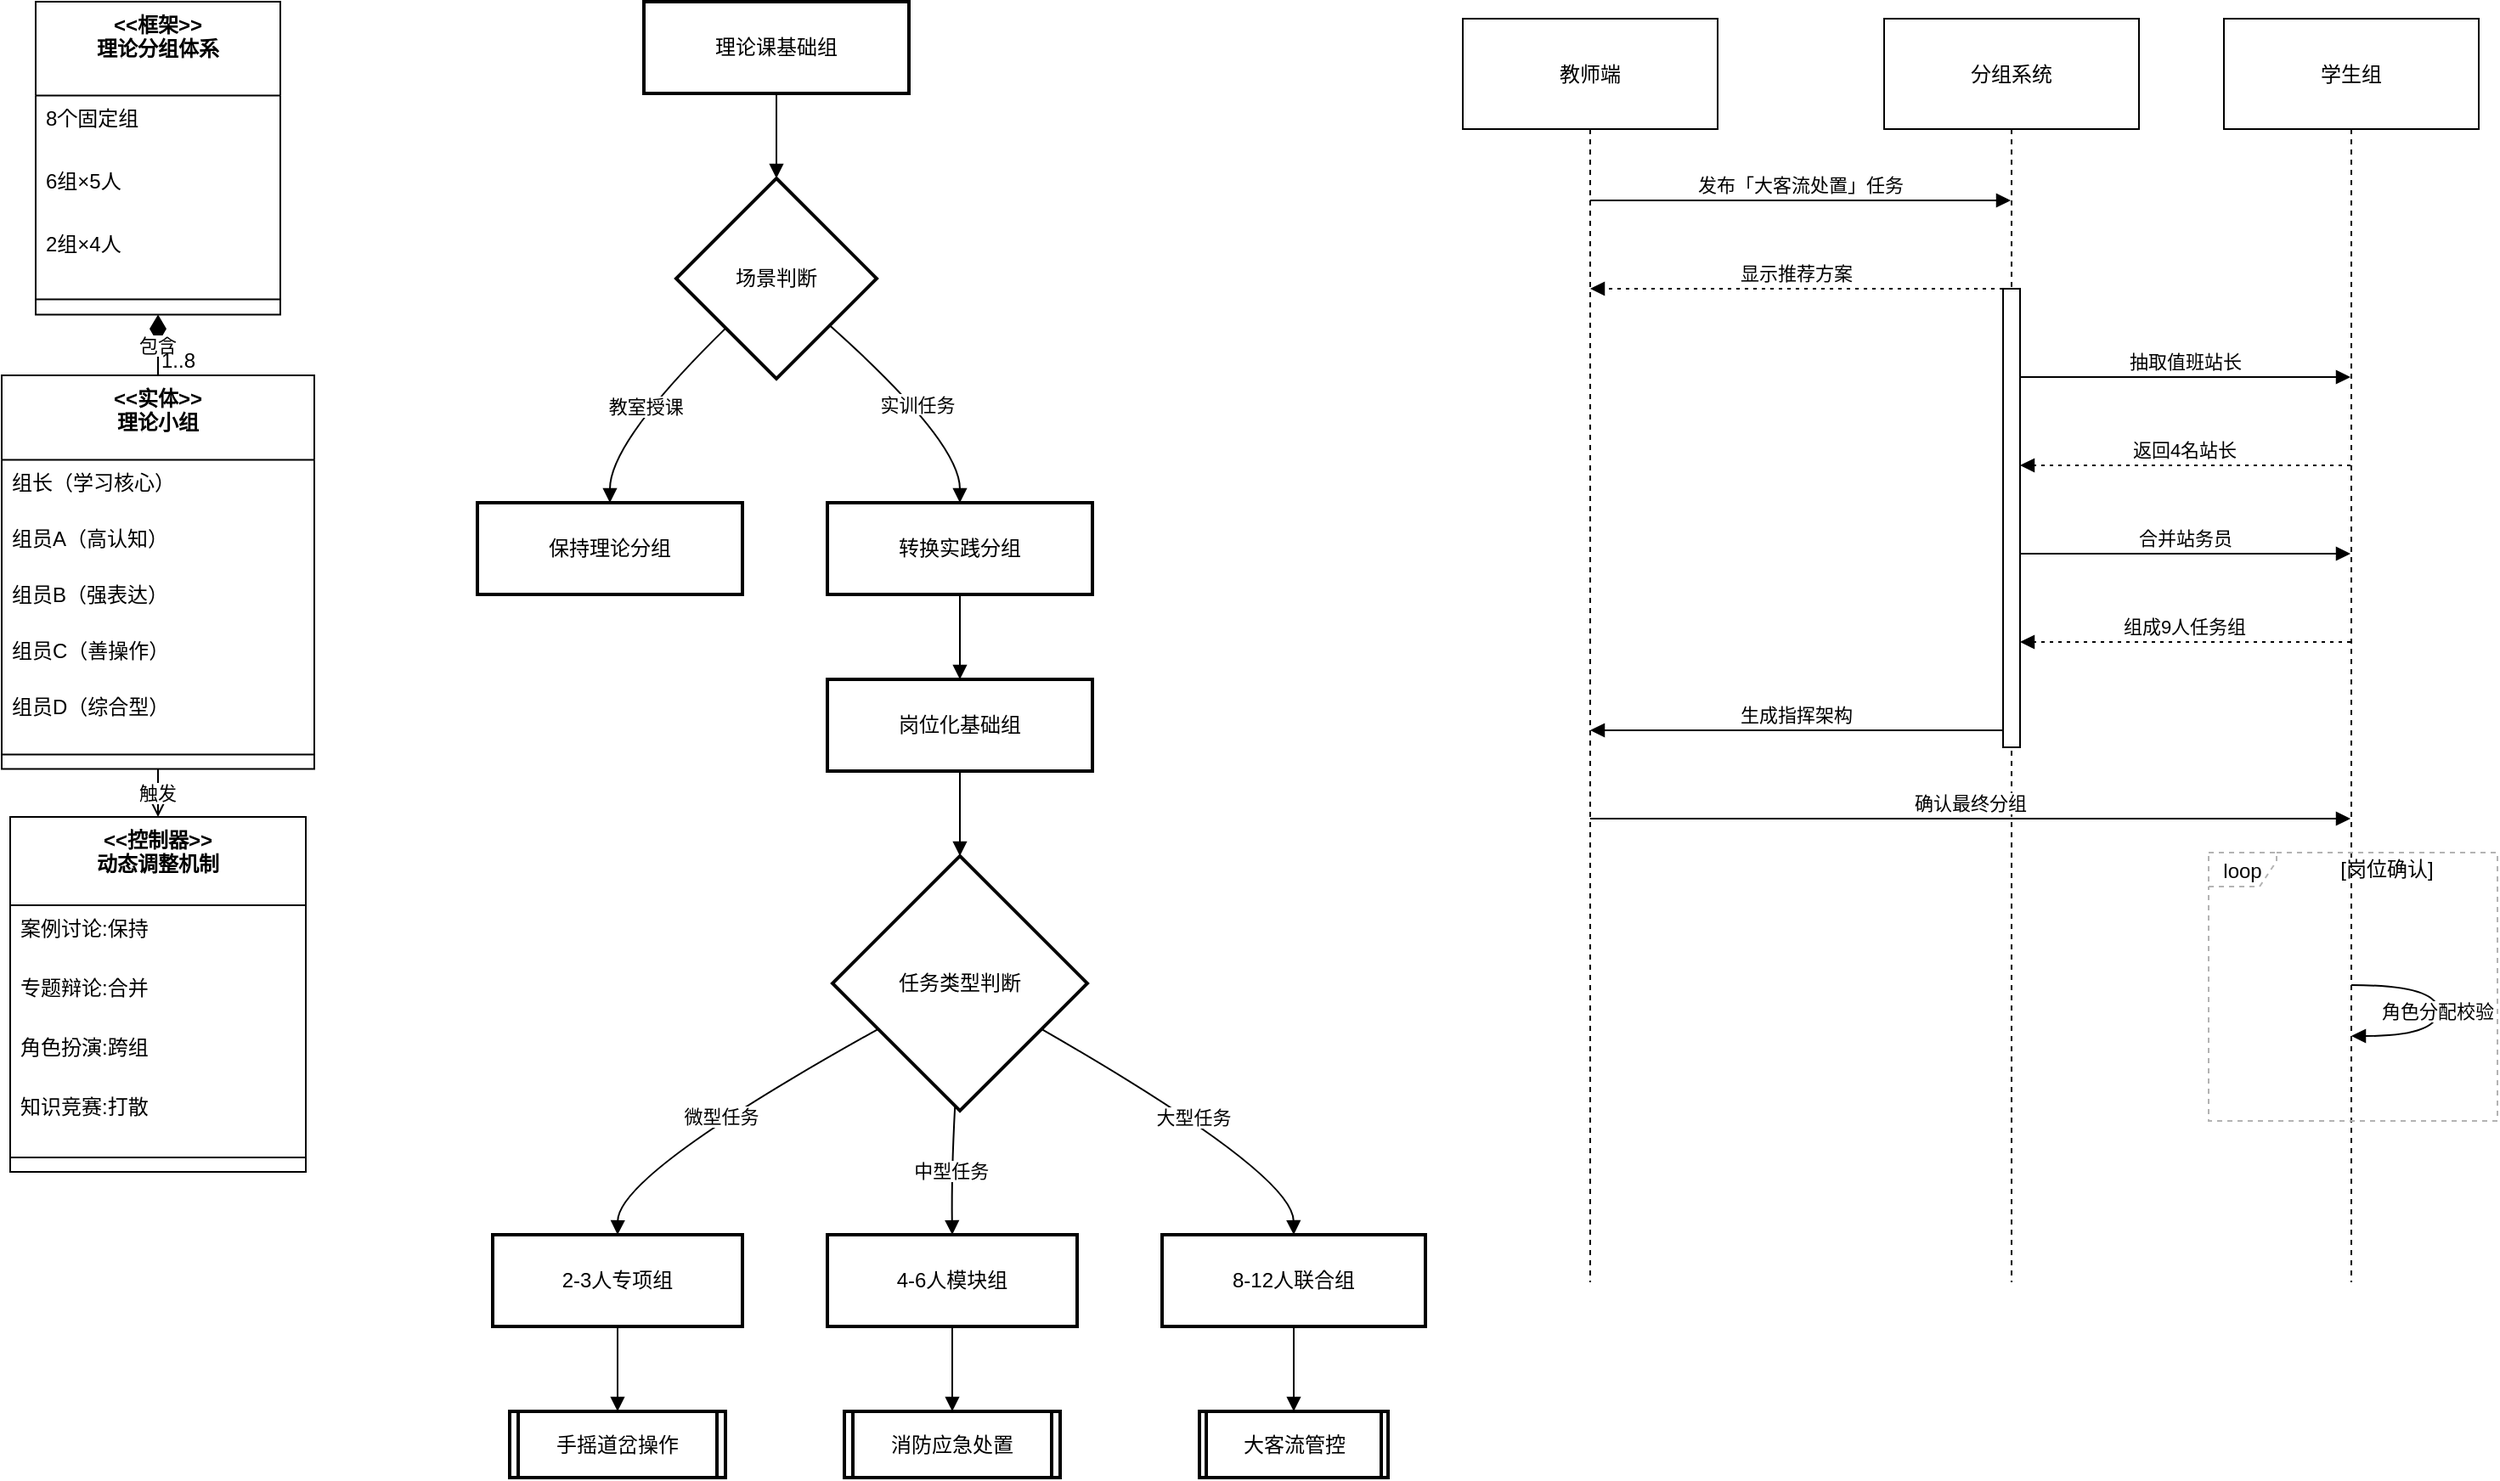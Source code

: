 <mxfile version="26.0.15">
  <diagram name="第 1 页" id="Wyhzo4F-K26CVkKRJySo">
    <mxGraphModel dx="1120" dy="468" grid="1" gridSize="10" guides="1" tooltips="1" connect="1" arrows="1" fold="1" page="1" pageScale="1" pageWidth="1169" pageHeight="827" math="0" shadow="0">
      <root>
        <mxCell id="0" />
        <mxCell id="1" parent="0" />
        <mxCell id="IVZfeIHwMEjzQ3ALkXOt-1" value="&lt;&lt;框架&gt;&gt;&#xa;理论分组体系" style="swimlane;fontStyle=1;align=center;verticalAlign=top;childLayout=stackLayout;horizontal=1;startSize=55.2;horizontalStack=0;resizeParent=1;resizeParentMax=0;resizeLast=0;collapsible=0;marginBottom=0;" vertex="1" parent="1">
          <mxGeometry x="40" y="20" width="144" height="184.2" as="geometry" />
        </mxCell>
        <mxCell id="IVZfeIHwMEjzQ3ALkXOt-2" value="8个固定组" style="text;strokeColor=none;fillColor=none;align=left;verticalAlign=top;spacingLeft=4;spacingRight=4;overflow=hidden;rotatable=0;points=[[0,0.5],[1,0.5]];portConstraint=eastwest;" vertex="1" parent="IVZfeIHwMEjzQ3ALkXOt-1">
          <mxGeometry y="55.2" width="144" height="37" as="geometry" />
        </mxCell>
        <mxCell id="IVZfeIHwMEjzQ3ALkXOt-3" value="6组×5人" style="text;strokeColor=none;fillColor=none;align=left;verticalAlign=top;spacingLeft=4;spacingRight=4;overflow=hidden;rotatable=0;points=[[0,0.5],[1,0.5]];portConstraint=eastwest;" vertex="1" parent="IVZfeIHwMEjzQ3ALkXOt-1">
          <mxGeometry y="92.2" width="144" height="37" as="geometry" />
        </mxCell>
        <mxCell id="IVZfeIHwMEjzQ3ALkXOt-4" value="2组×4人" style="text;strokeColor=none;fillColor=none;align=left;verticalAlign=top;spacingLeft=4;spacingRight=4;overflow=hidden;rotatable=0;points=[[0,0.5],[1,0.5]];portConstraint=eastwest;" vertex="1" parent="IVZfeIHwMEjzQ3ALkXOt-1">
          <mxGeometry y="129.2" width="144" height="37" as="geometry" />
        </mxCell>
        <mxCell id="IVZfeIHwMEjzQ3ALkXOt-5" style="line;strokeWidth=1;fillColor=none;align=left;verticalAlign=middle;spacingTop=-1;spacingLeft=3;spacingRight=3;rotatable=0;labelPosition=right;points=[];portConstraint=eastwest;strokeColor=inherit;" vertex="1" parent="IVZfeIHwMEjzQ3ALkXOt-1">
          <mxGeometry y="166.2" width="144" height="18" as="geometry" />
        </mxCell>
        <mxCell id="IVZfeIHwMEjzQ3ALkXOt-6" value="&lt;&lt;实体&gt;&gt;&#xa;理论小组" style="swimlane;fontStyle=1;align=center;verticalAlign=top;childLayout=stackLayout;horizontal=1;startSize=49.714;horizontalStack=0;resizeParent=1;resizeParentMax=0;resizeLast=0;collapsible=0;marginBottom=0;" vertex="1" parent="1">
          <mxGeometry x="20" y="240" width="184" height="231.714" as="geometry" />
        </mxCell>
        <mxCell id="IVZfeIHwMEjzQ3ALkXOt-7" value="组长（学习核心）" style="text;strokeColor=none;fillColor=none;align=left;verticalAlign=top;spacingLeft=4;spacingRight=4;overflow=hidden;rotatable=0;points=[[0,0.5],[1,0.5]];portConstraint=eastwest;" vertex="1" parent="IVZfeIHwMEjzQ3ALkXOt-6">
          <mxGeometry y="49.714" width="184" height="33" as="geometry" />
        </mxCell>
        <mxCell id="IVZfeIHwMEjzQ3ALkXOt-8" value="组员A（高认知）" style="text;strokeColor=none;fillColor=none;align=left;verticalAlign=top;spacingLeft=4;spacingRight=4;overflow=hidden;rotatable=0;points=[[0,0.5],[1,0.5]];portConstraint=eastwest;" vertex="1" parent="IVZfeIHwMEjzQ3ALkXOt-6">
          <mxGeometry y="82.714" width="184" height="33" as="geometry" />
        </mxCell>
        <mxCell id="IVZfeIHwMEjzQ3ALkXOt-9" value="组员B（强表达）" style="text;strokeColor=none;fillColor=none;align=left;verticalAlign=top;spacingLeft=4;spacingRight=4;overflow=hidden;rotatable=0;points=[[0,0.5],[1,0.5]];portConstraint=eastwest;" vertex="1" parent="IVZfeIHwMEjzQ3ALkXOt-6">
          <mxGeometry y="115.714" width="184" height="33" as="geometry" />
        </mxCell>
        <mxCell id="IVZfeIHwMEjzQ3ALkXOt-10" value="组员C（善操作）" style="text;strokeColor=none;fillColor=none;align=left;verticalAlign=top;spacingLeft=4;spacingRight=4;overflow=hidden;rotatable=0;points=[[0,0.5],[1,0.5]];portConstraint=eastwest;" vertex="1" parent="IVZfeIHwMEjzQ3ALkXOt-6">
          <mxGeometry y="148.714" width="184" height="33" as="geometry" />
        </mxCell>
        <mxCell id="IVZfeIHwMEjzQ3ALkXOt-11" value="组员D（综合型）" style="text;strokeColor=none;fillColor=none;align=left;verticalAlign=top;spacingLeft=4;spacingRight=4;overflow=hidden;rotatable=0;points=[[0,0.5],[1,0.5]];portConstraint=eastwest;" vertex="1" parent="IVZfeIHwMEjzQ3ALkXOt-6">
          <mxGeometry y="181.714" width="184" height="33" as="geometry" />
        </mxCell>
        <mxCell id="IVZfeIHwMEjzQ3ALkXOt-12" style="line;strokeWidth=1;fillColor=none;align=left;verticalAlign=middle;spacingTop=-1;spacingLeft=3;spacingRight=3;rotatable=0;labelPosition=right;points=[];portConstraint=eastwest;strokeColor=inherit;" vertex="1" parent="IVZfeIHwMEjzQ3ALkXOt-6">
          <mxGeometry y="214.714" width="184" height="17" as="geometry" />
        </mxCell>
        <mxCell id="IVZfeIHwMEjzQ3ALkXOt-13" value="&lt;&lt;控制器&gt;&gt;&#xa;动态调整机制" style="swimlane;fontStyle=1;align=center;verticalAlign=top;childLayout=stackLayout;horizontal=1;startSize=52;horizontalStack=0;resizeParent=1;resizeParentMax=0;resizeLast=0;collapsible=0;marginBottom=0;" vertex="1" parent="1">
          <mxGeometry x="25" y="500" width="174" height="209" as="geometry" />
        </mxCell>
        <mxCell id="IVZfeIHwMEjzQ3ALkXOt-14" value="案例讨论:保持" style="text;strokeColor=none;fillColor=none;align=left;verticalAlign=top;spacingLeft=4;spacingRight=4;overflow=hidden;rotatable=0;points=[[0,0.5],[1,0.5]];portConstraint=eastwest;" vertex="1" parent="IVZfeIHwMEjzQ3ALkXOt-13">
          <mxGeometry y="52" width="174" height="35" as="geometry" />
        </mxCell>
        <mxCell id="IVZfeIHwMEjzQ3ALkXOt-15" value="专题辩论:合并" style="text;strokeColor=none;fillColor=none;align=left;verticalAlign=top;spacingLeft=4;spacingRight=4;overflow=hidden;rotatable=0;points=[[0,0.5],[1,0.5]];portConstraint=eastwest;" vertex="1" parent="IVZfeIHwMEjzQ3ALkXOt-13">
          <mxGeometry y="87" width="174" height="35" as="geometry" />
        </mxCell>
        <mxCell id="IVZfeIHwMEjzQ3ALkXOt-16" value="角色扮演:跨组" style="text;strokeColor=none;fillColor=none;align=left;verticalAlign=top;spacingLeft=4;spacingRight=4;overflow=hidden;rotatable=0;points=[[0,0.5],[1,0.5]];portConstraint=eastwest;" vertex="1" parent="IVZfeIHwMEjzQ3ALkXOt-13">
          <mxGeometry y="122" width="174" height="35" as="geometry" />
        </mxCell>
        <mxCell id="IVZfeIHwMEjzQ3ALkXOt-17" value="知识竞赛:打散" style="text;strokeColor=none;fillColor=none;align=left;verticalAlign=top;spacingLeft=4;spacingRight=4;overflow=hidden;rotatable=0;points=[[0,0.5],[1,0.5]];portConstraint=eastwest;" vertex="1" parent="IVZfeIHwMEjzQ3ALkXOt-13">
          <mxGeometry y="157" width="174" height="35" as="geometry" />
        </mxCell>
        <mxCell id="IVZfeIHwMEjzQ3ALkXOt-18" style="line;strokeWidth=1;fillColor=none;align=left;verticalAlign=middle;spacingTop=-1;spacingLeft=3;spacingRight=3;rotatable=0;labelPosition=right;points=[];portConstraint=eastwest;strokeColor=inherit;" vertex="1" parent="IVZfeIHwMEjzQ3ALkXOt-13">
          <mxGeometry y="192" width="174" height="17" as="geometry" />
        </mxCell>
        <mxCell id="IVZfeIHwMEjzQ3ALkXOt-19" value="包含" style="curved=1;startArrow=diamondThin;startSize=14;startFill=1;endArrow=none;exitX=0.5;exitY=1;entryX=0.5;entryY=0;rounded=0;" edge="1" parent="1" source="IVZfeIHwMEjzQ3ALkXOt-1" target="IVZfeIHwMEjzQ3ALkXOt-6">
          <mxGeometry relative="1" as="geometry">
            <Array as="points" />
          </mxGeometry>
        </mxCell>
        <mxCell id="IVZfeIHwMEjzQ3ALkXOt-20" value="1..8" style="edgeLabel;resizable=0;labelBackgroundColor=none;fontSize=12;align=left;verticalAlign=bottom;" vertex="1" parent="IVZfeIHwMEjzQ3ALkXOt-19">
          <mxGeometry x="1" relative="1" as="geometry" />
        </mxCell>
        <mxCell id="IVZfeIHwMEjzQ3ALkXOt-21" value="触发" style="curved=1;startArrow=none;endArrow=open;endSize=12;exitX=0.5;exitY=1;entryX=0.5;entryY=0;rounded=0;" edge="1" parent="1" source="IVZfeIHwMEjzQ3ALkXOt-6" target="IVZfeIHwMEjzQ3ALkXOt-13">
          <mxGeometry relative="1" as="geometry">
            <Array as="points" />
          </mxGeometry>
        </mxCell>
        <mxCell id="IVZfeIHwMEjzQ3ALkXOt-22" value="理论课基础组" style="whiteSpace=wrap;strokeWidth=2;" vertex="1" parent="1">
          <mxGeometry x="398" y="20" width="156" height="54" as="geometry" />
        </mxCell>
        <mxCell id="IVZfeIHwMEjzQ3ALkXOt-23" value="场景判断" style="rhombus;strokeWidth=2;whiteSpace=wrap;" vertex="1" parent="1">
          <mxGeometry x="417" y="124" width="118" height="118" as="geometry" />
        </mxCell>
        <mxCell id="IVZfeIHwMEjzQ3ALkXOt-24" value="保持理论分组" style="whiteSpace=wrap;strokeWidth=2;" vertex="1" parent="1">
          <mxGeometry x="300" y="315" width="156" height="54" as="geometry" />
        </mxCell>
        <mxCell id="IVZfeIHwMEjzQ3ALkXOt-25" value="转换实践分组" style="whiteSpace=wrap;strokeWidth=2;" vertex="1" parent="1">
          <mxGeometry x="506" y="315" width="156" height="54" as="geometry" />
        </mxCell>
        <mxCell id="IVZfeIHwMEjzQ3ALkXOt-26" value="岗位化基础组" style="whiteSpace=wrap;strokeWidth=2;" vertex="1" parent="1">
          <mxGeometry x="506" y="419" width="156" height="54" as="geometry" />
        </mxCell>
        <mxCell id="IVZfeIHwMEjzQ3ALkXOt-27" value="任务类型判断" style="rhombus;strokeWidth=2;whiteSpace=wrap;" vertex="1" parent="1">
          <mxGeometry x="509" y="523" width="150" height="150" as="geometry" />
        </mxCell>
        <mxCell id="IVZfeIHwMEjzQ3ALkXOt-28" value="2-3人专项组" style="whiteSpace=wrap;strokeWidth=2;" vertex="1" parent="1">
          <mxGeometry x="309" y="746" width="147" height="54" as="geometry" />
        </mxCell>
        <mxCell id="IVZfeIHwMEjzQ3ALkXOt-29" value="4-6人模块组" style="whiteSpace=wrap;strokeWidth=2;" vertex="1" parent="1">
          <mxGeometry x="506" y="746" width="147" height="54" as="geometry" />
        </mxCell>
        <mxCell id="IVZfeIHwMEjzQ3ALkXOt-30" value="8-12人联合组" style="whiteSpace=wrap;strokeWidth=2;" vertex="1" parent="1">
          <mxGeometry x="703" y="746" width="155" height="54" as="geometry" />
        </mxCell>
        <mxCell id="IVZfeIHwMEjzQ3ALkXOt-31" value="手摇道岔操作" style="strokeWidth=2;shape=process;whiteSpace=wrap;size=0.04;" vertex="1" parent="1">
          <mxGeometry x="319" y="850" width="127" height="39" as="geometry" />
        </mxCell>
        <mxCell id="IVZfeIHwMEjzQ3ALkXOt-32" value="消防应急处置" style="strokeWidth=2;shape=process;whiteSpace=wrap;size=0.04;" vertex="1" parent="1">
          <mxGeometry x="516" y="850" width="127" height="39" as="geometry" />
        </mxCell>
        <mxCell id="IVZfeIHwMEjzQ3ALkXOt-33" value="大客流管控" style="strokeWidth=2;shape=process;whiteSpace=wrap;size=0.04;" vertex="1" parent="1">
          <mxGeometry x="725" y="850" width="111" height="39" as="geometry" />
        </mxCell>
        <mxCell id="IVZfeIHwMEjzQ3ALkXOt-34" value="" style="curved=1;startArrow=none;endArrow=block;exitX=0.5;exitY=1;entryX=0.5;entryY=0;rounded=0;" edge="1" parent="1" source="IVZfeIHwMEjzQ3ALkXOt-22" target="IVZfeIHwMEjzQ3ALkXOt-23">
          <mxGeometry relative="1" as="geometry">
            <Array as="points" />
          </mxGeometry>
        </mxCell>
        <mxCell id="IVZfeIHwMEjzQ3ALkXOt-35" value="教室授课" style="curved=1;startArrow=none;endArrow=block;exitX=0;exitY=0.99;entryX=0.5;entryY=0;rounded=0;" edge="1" parent="1" source="IVZfeIHwMEjzQ3ALkXOt-23" target="IVZfeIHwMEjzQ3ALkXOt-24">
          <mxGeometry relative="1" as="geometry">
            <Array as="points">
              <mxPoint x="378" y="279" />
            </Array>
          </mxGeometry>
        </mxCell>
        <mxCell id="IVZfeIHwMEjzQ3ALkXOt-36" value="实训任务" style="curved=1;startArrow=none;endArrow=block;exitX=1;exitY=0.94;entryX=0.5;entryY=0;rounded=0;" edge="1" parent="1" source="IVZfeIHwMEjzQ3ALkXOt-23" target="IVZfeIHwMEjzQ3ALkXOt-25">
          <mxGeometry relative="1" as="geometry">
            <Array as="points">
              <mxPoint x="584" y="279" />
            </Array>
          </mxGeometry>
        </mxCell>
        <mxCell id="IVZfeIHwMEjzQ3ALkXOt-37" value="" style="curved=1;startArrow=none;endArrow=block;exitX=0.5;exitY=1;entryX=0.5;entryY=0;rounded=0;" edge="1" parent="1" source="IVZfeIHwMEjzQ3ALkXOt-25" target="IVZfeIHwMEjzQ3ALkXOt-26">
          <mxGeometry relative="1" as="geometry">
            <Array as="points" />
          </mxGeometry>
        </mxCell>
        <mxCell id="IVZfeIHwMEjzQ3ALkXOt-38" value="" style="curved=1;startArrow=none;endArrow=block;exitX=0.5;exitY=1;entryX=0.5;entryY=0;rounded=0;" edge="1" parent="1" source="IVZfeIHwMEjzQ3ALkXOt-26" target="IVZfeIHwMEjzQ3ALkXOt-27">
          <mxGeometry relative="1" as="geometry">
            <Array as="points" />
          </mxGeometry>
        </mxCell>
        <mxCell id="IVZfeIHwMEjzQ3ALkXOt-39" value="微型任务" style="curved=1;startArrow=none;endArrow=block;exitX=0;exitY=0.78;entryX=0.5;entryY=0;rounded=0;" edge="1" parent="1" source="IVZfeIHwMEjzQ3ALkXOt-27" target="IVZfeIHwMEjzQ3ALkXOt-28">
          <mxGeometry relative="1" as="geometry">
            <Array as="points">
              <mxPoint x="383" y="710" />
            </Array>
          </mxGeometry>
        </mxCell>
        <mxCell id="IVZfeIHwMEjzQ3ALkXOt-40" value="中型任务" style="curved=1;startArrow=none;endArrow=block;exitX=0.48;exitY=1;entryX=0.5;entryY=0;rounded=0;" edge="1" parent="1" source="IVZfeIHwMEjzQ3ALkXOt-27" target="IVZfeIHwMEjzQ3ALkXOt-29">
          <mxGeometry relative="1" as="geometry">
            <Array as="points">
              <mxPoint x="579" y="710" />
            </Array>
          </mxGeometry>
        </mxCell>
        <mxCell id="IVZfeIHwMEjzQ3ALkXOt-41" value="大型任务" style="curved=1;startArrow=none;endArrow=block;exitX=1;exitY=0.78;entryX=0.5;entryY=0;rounded=0;" edge="1" parent="1" source="IVZfeIHwMEjzQ3ALkXOt-27" target="IVZfeIHwMEjzQ3ALkXOt-30">
          <mxGeometry relative="1" as="geometry">
            <Array as="points">
              <mxPoint x="780" y="710" />
            </Array>
          </mxGeometry>
        </mxCell>
        <mxCell id="IVZfeIHwMEjzQ3ALkXOt-42" value="" style="curved=1;startArrow=none;endArrow=block;exitX=0.5;exitY=1;entryX=0.5;entryY=0;rounded=0;" edge="1" parent="1" source="IVZfeIHwMEjzQ3ALkXOt-28" target="IVZfeIHwMEjzQ3ALkXOt-31">
          <mxGeometry relative="1" as="geometry">
            <Array as="points" />
          </mxGeometry>
        </mxCell>
        <mxCell id="IVZfeIHwMEjzQ3ALkXOt-43" value="" style="curved=1;startArrow=none;endArrow=block;exitX=0.5;exitY=1;entryX=0.5;entryY=0;rounded=0;" edge="1" parent="1" source="IVZfeIHwMEjzQ3ALkXOt-29" target="IVZfeIHwMEjzQ3ALkXOt-32">
          <mxGeometry relative="1" as="geometry">
            <Array as="points" />
          </mxGeometry>
        </mxCell>
        <mxCell id="IVZfeIHwMEjzQ3ALkXOt-44" value="" style="curved=1;startArrow=none;endArrow=block;exitX=0.5;exitY=1;entryX=0.5;entryY=0;rounded=0;" edge="1" parent="1" source="IVZfeIHwMEjzQ3ALkXOt-30" target="IVZfeIHwMEjzQ3ALkXOt-33">
          <mxGeometry relative="1" as="geometry">
            <Array as="points" />
          </mxGeometry>
        </mxCell>
        <mxCell id="IVZfeIHwMEjzQ3ALkXOt-45" value="教师端" style="shape=umlLifeline;perimeter=lifelinePerimeter;whiteSpace=wrap;container=1;dropTarget=0;collapsible=0;recursiveResize=0;outlineConnect=0;portConstraint=eastwest;newEdgeStyle={&quot;edgeStyle&quot;:&quot;elbowEdgeStyle&quot;,&quot;elbow&quot;:&quot;vertical&quot;,&quot;curved&quot;:0,&quot;rounded&quot;:0};size=65;" vertex="1" parent="1">
          <mxGeometry x="880" y="30" width="150" height="744" as="geometry" />
        </mxCell>
        <mxCell id="IVZfeIHwMEjzQ3ALkXOt-46" value="分组系统" style="shape=umlLifeline;perimeter=lifelinePerimeter;whiteSpace=wrap;container=1;dropTarget=0;collapsible=0;recursiveResize=0;outlineConnect=0;portConstraint=eastwest;newEdgeStyle={&quot;edgeStyle&quot;:&quot;elbowEdgeStyle&quot;,&quot;elbow&quot;:&quot;vertical&quot;,&quot;curved&quot;:0,&quot;rounded&quot;:0};size=65;" vertex="1" parent="1">
          <mxGeometry x="1128" y="30" width="150" height="744" as="geometry" />
        </mxCell>
        <mxCell id="IVZfeIHwMEjzQ3ALkXOt-47" value="" style="points=[];perimeter=orthogonalPerimeter;outlineConnect=0;targetShapes=umlLifeline;portConstraint=eastwest;newEdgeStyle={&quot;edgeStyle&quot;:&quot;elbowEdgeStyle&quot;,&quot;elbow&quot;:&quot;vertical&quot;,&quot;curved&quot;:0,&quot;rounded&quot;:0}" vertex="1" parent="IVZfeIHwMEjzQ3ALkXOt-46">
          <mxGeometry x="70" y="159" width="10" height="270" as="geometry" />
        </mxCell>
        <mxCell id="IVZfeIHwMEjzQ3ALkXOt-48" value="学生组" style="shape=umlLifeline;perimeter=lifelinePerimeter;whiteSpace=wrap;container=1;dropTarget=0;collapsible=0;recursiveResize=0;outlineConnect=0;portConstraint=eastwest;newEdgeStyle={&quot;edgeStyle&quot;:&quot;elbowEdgeStyle&quot;,&quot;elbow&quot;:&quot;vertical&quot;,&quot;curved&quot;:0,&quot;rounded&quot;:0};size=65;" vertex="1" parent="1">
          <mxGeometry x="1328" y="30" width="150" height="744" as="geometry" />
        </mxCell>
        <mxCell id="IVZfeIHwMEjzQ3ALkXOt-49" value="loop" style="shape=umlFrame;dashed=1;pointerEvents=0;dropTarget=0;strokeColor=#B3B3B3;height=20;width=40" vertex="1" parent="1">
          <mxGeometry x="1319" y="521" width="170" height="158" as="geometry" />
        </mxCell>
        <mxCell id="IVZfeIHwMEjzQ3ALkXOt-50" value="[岗位确认]" style="text;strokeColor=none;fillColor=none;align=center;verticalAlign=middle;whiteSpace=wrap;" vertex="1" parent="IVZfeIHwMEjzQ3ALkXOt-49">
          <mxGeometry x="40" width="130" height="20" as="geometry" />
        </mxCell>
        <mxCell id="IVZfeIHwMEjzQ3ALkXOt-51" value="发布「大客流处置」任务" style="verticalAlign=bottom;edgeStyle=elbowEdgeStyle;elbow=vertical;curved=0;rounded=0;endArrow=block;" edge="1" parent="1" source="IVZfeIHwMEjzQ3ALkXOt-45" target="IVZfeIHwMEjzQ3ALkXOt-46">
          <mxGeometry relative="1" as="geometry">
            <Array as="points">
              <mxPoint x="1088" y="137" />
            </Array>
          </mxGeometry>
        </mxCell>
        <mxCell id="IVZfeIHwMEjzQ3ALkXOt-52" value="显示推荐方案" style="verticalAlign=bottom;edgeStyle=elbowEdgeStyle;elbow=vertical;curved=0;rounded=0;dashed=1;dashPattern=2 3;endArrow=block;" edge="1" parent="1" source="IVZfeIHwMEjzQ3ALkXOt-47" target="IVZfeIHwMEjzQ3ALkXOt-45">
          <mxGeometry relative="1" as="geometry">
            <Array as="points">
              <mxPoint x="1091" y="189" />
            </Array>
          </mxGeometry>
        </mxCell>
        <mxCell id="IVZfeIHwMEjzQ3ALkXOt-53" value="抽取值班站长" style="verticalAlign=bottom;edgeStyle=elbowEdgeStyle;elbow=vertical;curved=0;rounded=0;endArrow=block;" edge="1" parent="1" source="IVZfeIHwMEjzQ3ALkXOt-47" target="IVZfeIHwMEjzQ3ALkXOt-48">
          <mxGeometry relative="1" as="geometry">
            <Array as="points">
              <mxPoint x="1314" y="241" />
            </Array>
          </mxGeometry>
        </mxCell>
        <mxCell id="IVZfeIHwMEjzQ3ALkXOt-54" value="返回4名站长" style="verticalAlign=bottom;edgeStyle=elbowEdgeStyle;elbow=vertical;curved=0;rounded=0;dashed=1;dashPattern=2 3;endArrow=block;" edge="1" parent="1" source="IVZfeIHwMEjzQ3ALkXOt-48" target="IVZfeIHwMEjzQ3ALkXOt-47">
          <mxGeometry relative="1" as="geometry">
            <Array as="points">
              <mxPoint x="1317" y="293" />
            </Array>
          </mxGeometry>
        </mxCell>
        <mxCell id="IVZfeIHwMEjzQ3ALkXOt-55" value="合并站务员" style="verticalAlign=bottom;edgeStyle=elbowEdgeStyle;elbow=vertical;curved=0;rounded=0;endArrow=block;" edge="1" parent="1" source="IVZfeIHwMEjzQ3ALkXOt-47" target="IVZfeIHwMEjzQ3ALkXOt-48">
          <mxGeometry relative="1" as="geometry">
            <Array as="points">
              <mxPoint x="1314" y="345" />
            </Array>
          </mxGeometry>
        </mxCell>
        <mxCell id="IVZfeIHwMEjzQ3ALkXOt-56" value="组成9人任务组" style="verticalAlign=bottom;edgeStyle=elbowEdgeStyle;elbow=vertical;curved=0;rounded=0;dashed=1;dashPattern=2 3;endArrow=block;" edge="1" parent="1" source="IVZfeIHwMEjzQ3ALkXOt-48" target="IVZfeIHwMEjzQ3ALkXOt-47">
          <mxGeometry relative="1" as="geometry">
            <Array as="points">
              <mxPoint x="1317" y="397" />
            </Array>
          </mxGeometry>
        </mxCell>
        <mxCell id="IVZfeIHwMEjzQ3ALkXOt-57" value="生成指挥架构" style="verticalAlign=bottom;edgeStyle=elbowEdgeStyle;elbow=vertical;curved=0;rounded=0;endArrow=block;" edge="1" parent="1" source="IVZfeIHwMEjzQ3ALkXOt-47" target="IVZfeIHwMEjzQ3ALkXOt-45">
          <mxGeometry relative="1" as="geometry">
            <Array as="points">
              <mxPoint x="1089" y="449" />
            </Array>
          </mxGeometry>
        </mxCell>
        <mxCell id="IVZfeIHwMEjzQ3ALkXOt-58" value="确认最终分组" style="verticalAlign=bottom;edgeStyle=elbowEdgeStyle;elbow=vertical;curved=0;rounded=0;endArrow=block;" edge="1" parent="1" source="IVZfeIHwMEjzQ3ALkXOt-45" target="IVZfeIHwMEjzQ3ALkXOt-48">
          <mxGeometry relative="1" as="geometry">
            <Array as="points">
              <mxPoint x="1188" y="501" />
            </Array>
          </mxGeometry>
        </mxCell>
        <mxCell id="IVZfeIHwMEjzQ3ALkXOt-59" value="角色分配校验" style="curved=1;endArrow=block;rounded=0;" edge="1" parent="1" source="IVZfeIHwMEjzQ3ALkXOt-48" target="IVZfeIHwMEjzQ3ALkXOt-48">
          <mxGeometry relative="1" as="geometry">
            <Array as="points">
              <mxPoint x="1454" y="599" />
              <mxPoint x="1454" y="629" />
            </Array>
          </mxGeometry>
        </mxCell>
      </root>
    </mxGraphModel>
  </diagram>
</mxfile>
